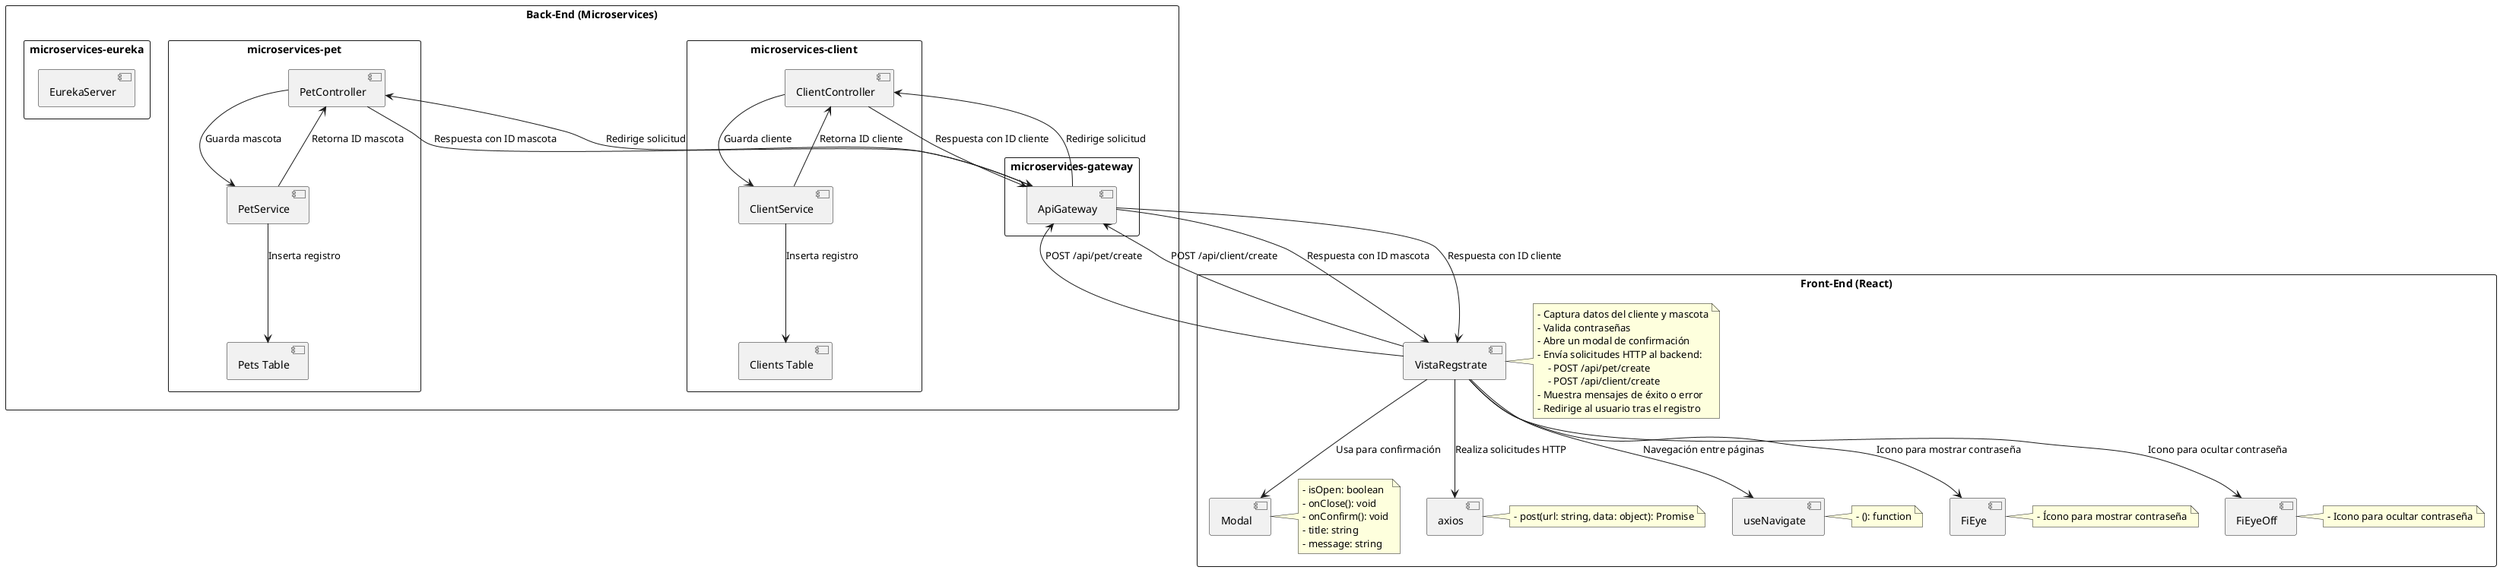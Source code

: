 @startuml
skinparam packageStyle rectangle

package "Front-End (React)" {
    component "VistaRegstrate"
    note right of "VistaRegstrate"
      - Captura datos del cliente y mascota
      - Valida contraseñas
      - Abre un modal de confirmación
      - Envía solicitudes HTTP al backend:
          - POST /api/pet/create
          - POST /api/client/create
      - Muestra mensajes de éxito o error
      - Redirige al usuario tras el registro
    end note

    component "Modal"
    note right of "Modal"
      - isOpen: boolean
      - onClose(): void
      - onConfirm(): void
      - title: string
      - message: string
    end note

    component "axios"
    note right of "axios"
      - post(url: string, data: object): Promise
    end note

    component "useNavigate"
    note right of "useNavigate"
      - (): function
    end note

    component "FiEye"
    note right of "FiEye"
      - Ícono para mostrar contraseña
    end note

    component "FiEyeOff"
    note right of "FiEyeOff"
      - Icono para ocultar contraseña
    end note
}

package "Back-End (Microservices)" {
    package "microservices-client" {
        component "ClientController"
        component "ClientService"
        component "Clients Table"
    }

    package "microservices-pet" {
        component "PetController"
        component "PetService"
        component "Pets Table"
    }

    package "microservices-gateway" {
        component "ApiGateway"
    }

    package "microservices-eureka" {
        component "EurekaServer"
    }
}

"VistaRegstrate" --> "Modal" : Usa para confirmación
"VistaRegstrate" --> "axios" : Realiza solicitudes HTTP
"VistaRegstrate" --> "useNavigate" : Navegación entre páginas
"VistaRegstrate" --> "FiEye" : Icono para mostrar contraseña
"VistaRegstrate" --> "FiEyeOff" : Icono para ocultar contraseña

"VistaRegstrate" --> "ApiGateway" : POST /api/pet/create
"ApiGateway" --> "PetController" : Redirige solicitud
"PetController" --> "PetService" : Guarda mascota
"PetService" --> "Pets Table" : Inserta registro
"PetService" --> "PetController" : Retorna ID mascota
"PetController" --> "ApiGateway" : Respuesta con ID mascota
"ApiGateway" --> "VistaRegstrate" : Respuesta con ID mascota

"VistaRegstrate" --> "ApiGateway" : POST /api/client/create
"ApiGateway" --> "ClientController" : Redirige solicitud
"ClientController" --> "ClientService" : Guarda cliente
"ClientService" --> "Clients Table" : Inserta registro
"ClientService" --> "ClientController" : Retorna ID cliente
"ClientController" --> "ApiGateway" : Respuesta con ID cliente
"ApiGateway" --> "VistaRegstrate" : Respuesta con ID cliente

@enduml